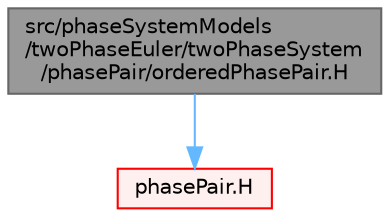 digraph "src/phaseSystemModels/twoPhaseEuler/twoPhaseSystem/phasePair/orderedPhasePair.H"
{
 // LATEX_PDF_SIZE
  bgcolor="transparent";
  edge [fontname=Helvetica,fontsize=10,labelfontname=Helvetica,labelfontsize=10];
  node [fontname=Helvetica,fontsize=10,shape=box,height=0.2,width=0.4];
  Node1 [id="Node000001",label="src/phaseSystemModels\l/twoPhaseEuler/twoPhaseSystem\l/phasePair/orderedPhasePair.H",height=0.2,width=0.4,color="gray40", fillcolor="grey60", style="filled", fontcolor="black",tooltip=" "];
  Node1 -> Node2 [id="edge1_Node000001_Node000002",color="steelblue1",style="solid",tooltip=" "];
  Node2 [id="Node000002",label="phasePair.H",height=0.2,width=0.4,color="red", fillcolor="#FFF0F0", style="filled",URL="$twoPhaseEuler_2twoPhaseSystem_2phasePair_2phasePair_8H.html",tooltip=" "];
}
